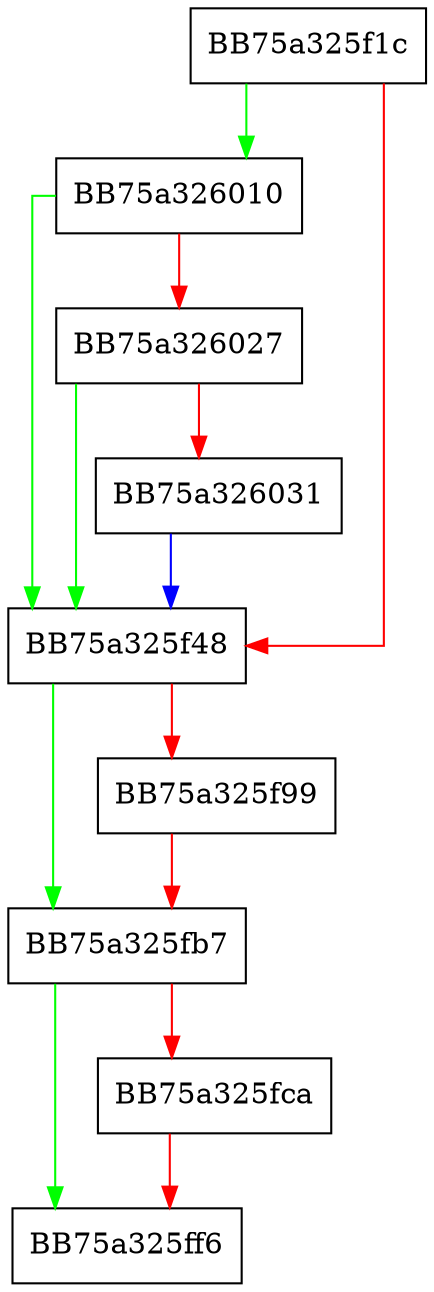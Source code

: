 digraph GetDetectionNotification {
  node [shape="box"];
  graph [splines=ortho];
  BB75a325f1c -> BB75a326010 [color="green"];
  BB75a325f1c -> BB75a325f48 [color="red"];
  BB75a325f48 -> BB75a325fb7 [color="green"];
  BB75a325f48 -> BB75a325f99 [color="red"];
  BB75a325f99 -> BB75a325fb7 [color="red"];
  BB75a325fb7 -> BB75a325ff6 [color="green"];
  BB75a325fb7 -> BB75a325fca [color="red"];
  BB75a325fca -> BB75a325ff6 [color="red"];
  BB75a326010 -> BB75a325f48 [color="green"];
  BB75a326010 -> BB75a326027 [color="red"];
  BB75a326027 -> BB75a325f48 [color="green"];
  BB75a326027 -> BB75a326031 [color="red"];
  BB75a326031 -> BB75a325f48 [color="blue"];
}